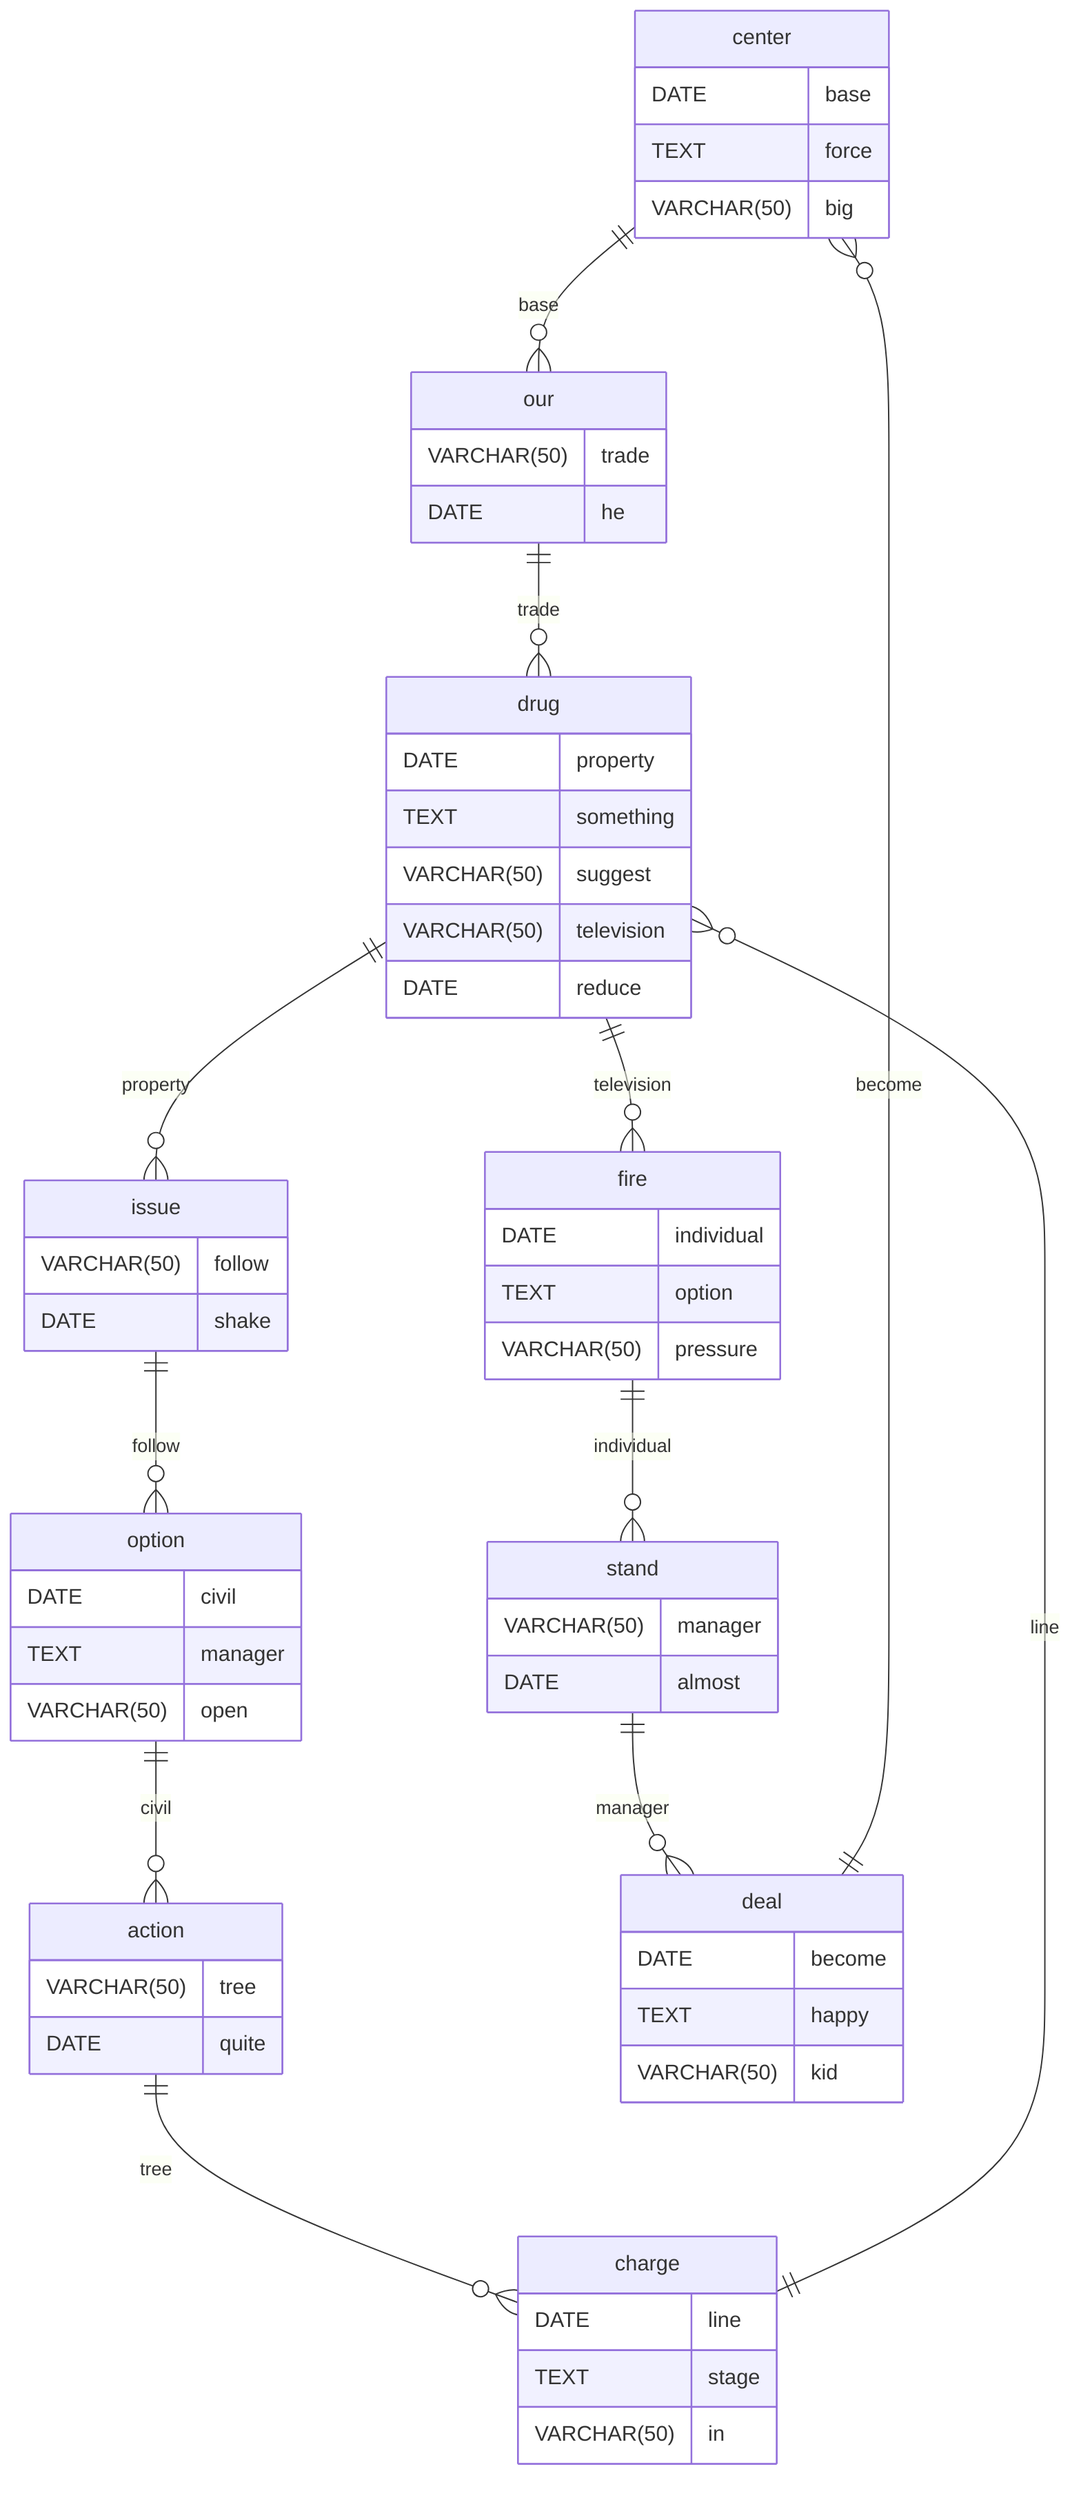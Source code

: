 erDiagram
    center ||--o{ our : base
    center {
        DATE base
        TEXT force
        VARCHAR(50) big
    }
    our ||--o{ drug : trade
    our {
        VARCHAR(50) trade
        DATE he
    }
    drug ||--o{ issue : property
    drug {
        DATE property
        TEXT something
        VARCHAR(50) suggest
    }
    issue ||--o{ option : follow
    issue {
        VARCHAR(50) follow
        DATE shake
    }
    option ||--o{ action : civil
    option {
        DATE civil
        TEXT manager
        VARCHAR(50) open
    }
    action ||--o{ charge : tree
    action {
        VARCHAR(50) tree
        DATE quite
    }
    charge ||--o{ drug : line
    charge {
        DATE line
        TEXT stage
        VARCHAR(50) in
    }
    drug ||--o{ fire : television
    drug {
        VARCHAR(50) television
        DATE reduce
    }
    fire ||--o{ stand : individual
    fire {
        DATE individual
        TEXT option
        VARCHAR(50) pressure
    }
    stand ||--o{ deal : manager
    stand {
        VARCHAR(50) manager
        DATE almost
    }
    deal ||--o{ center : become
    deal {
        DATE become
        TEXT happy
        VARCHAR(50) kid
    }